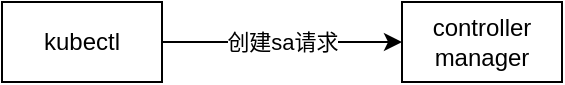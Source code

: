 <mxfile version="17.1.3" type="github">
  <diagram id="2BqYw4zQGSXjnolnG8M8" name="Page-1">
    <mxGraphModel dx="980" dy="714" grid="1" gridSize="10" guides="1" tooltips="1" connect="1" arrows="1" fold="1" page="0" pageScale="1" pageWidth="827" pageHeight="1169" math="0" shadow="0">
      <root>
        <mxCell id="0" />
        <mxCell id="1" parent="0" />
        <mxCell id="JRCLz59xPzUI02gozjvl-3" value="创建sa请求" style="edgeStyle=orthogonalEdgeStyle;rounded=0;orthogonalLoop=1;jettySize=auto;html=1;exitX=1;exitY=0.5;exitDx=0;exitDy=0;" edge="1" parent="1" source="JRCLz59xPzUI02gozjvl-1" target="JRCLz59xPzUI02gozjvl-2">
          <mxGeometry relative="1" as="geometry" />
        </mxCell>
        <mxCell id="JRCLz59xPzUI02gozjvl-1" value="kubectl" style="rounded=0;whiteSpace=wrap;html=1;" vertex="1" parent="1">
          <mxGeometry y="160" width="80" height="40" as="geometry" />
        </mxCell>
        <mxCell id="JRCLz59xPzUI02gozjvl-2" value="controller manager" style="rounded=0;whiteSpace=wrap;html=1;" vertex="1" parent="1">
          <mxGeometry x="200" y="160" width="80" height="40" as="geometry" />
        </mxCell>
      </root>
    </mxGraphModel>
  </diagram>
</mxfile>

